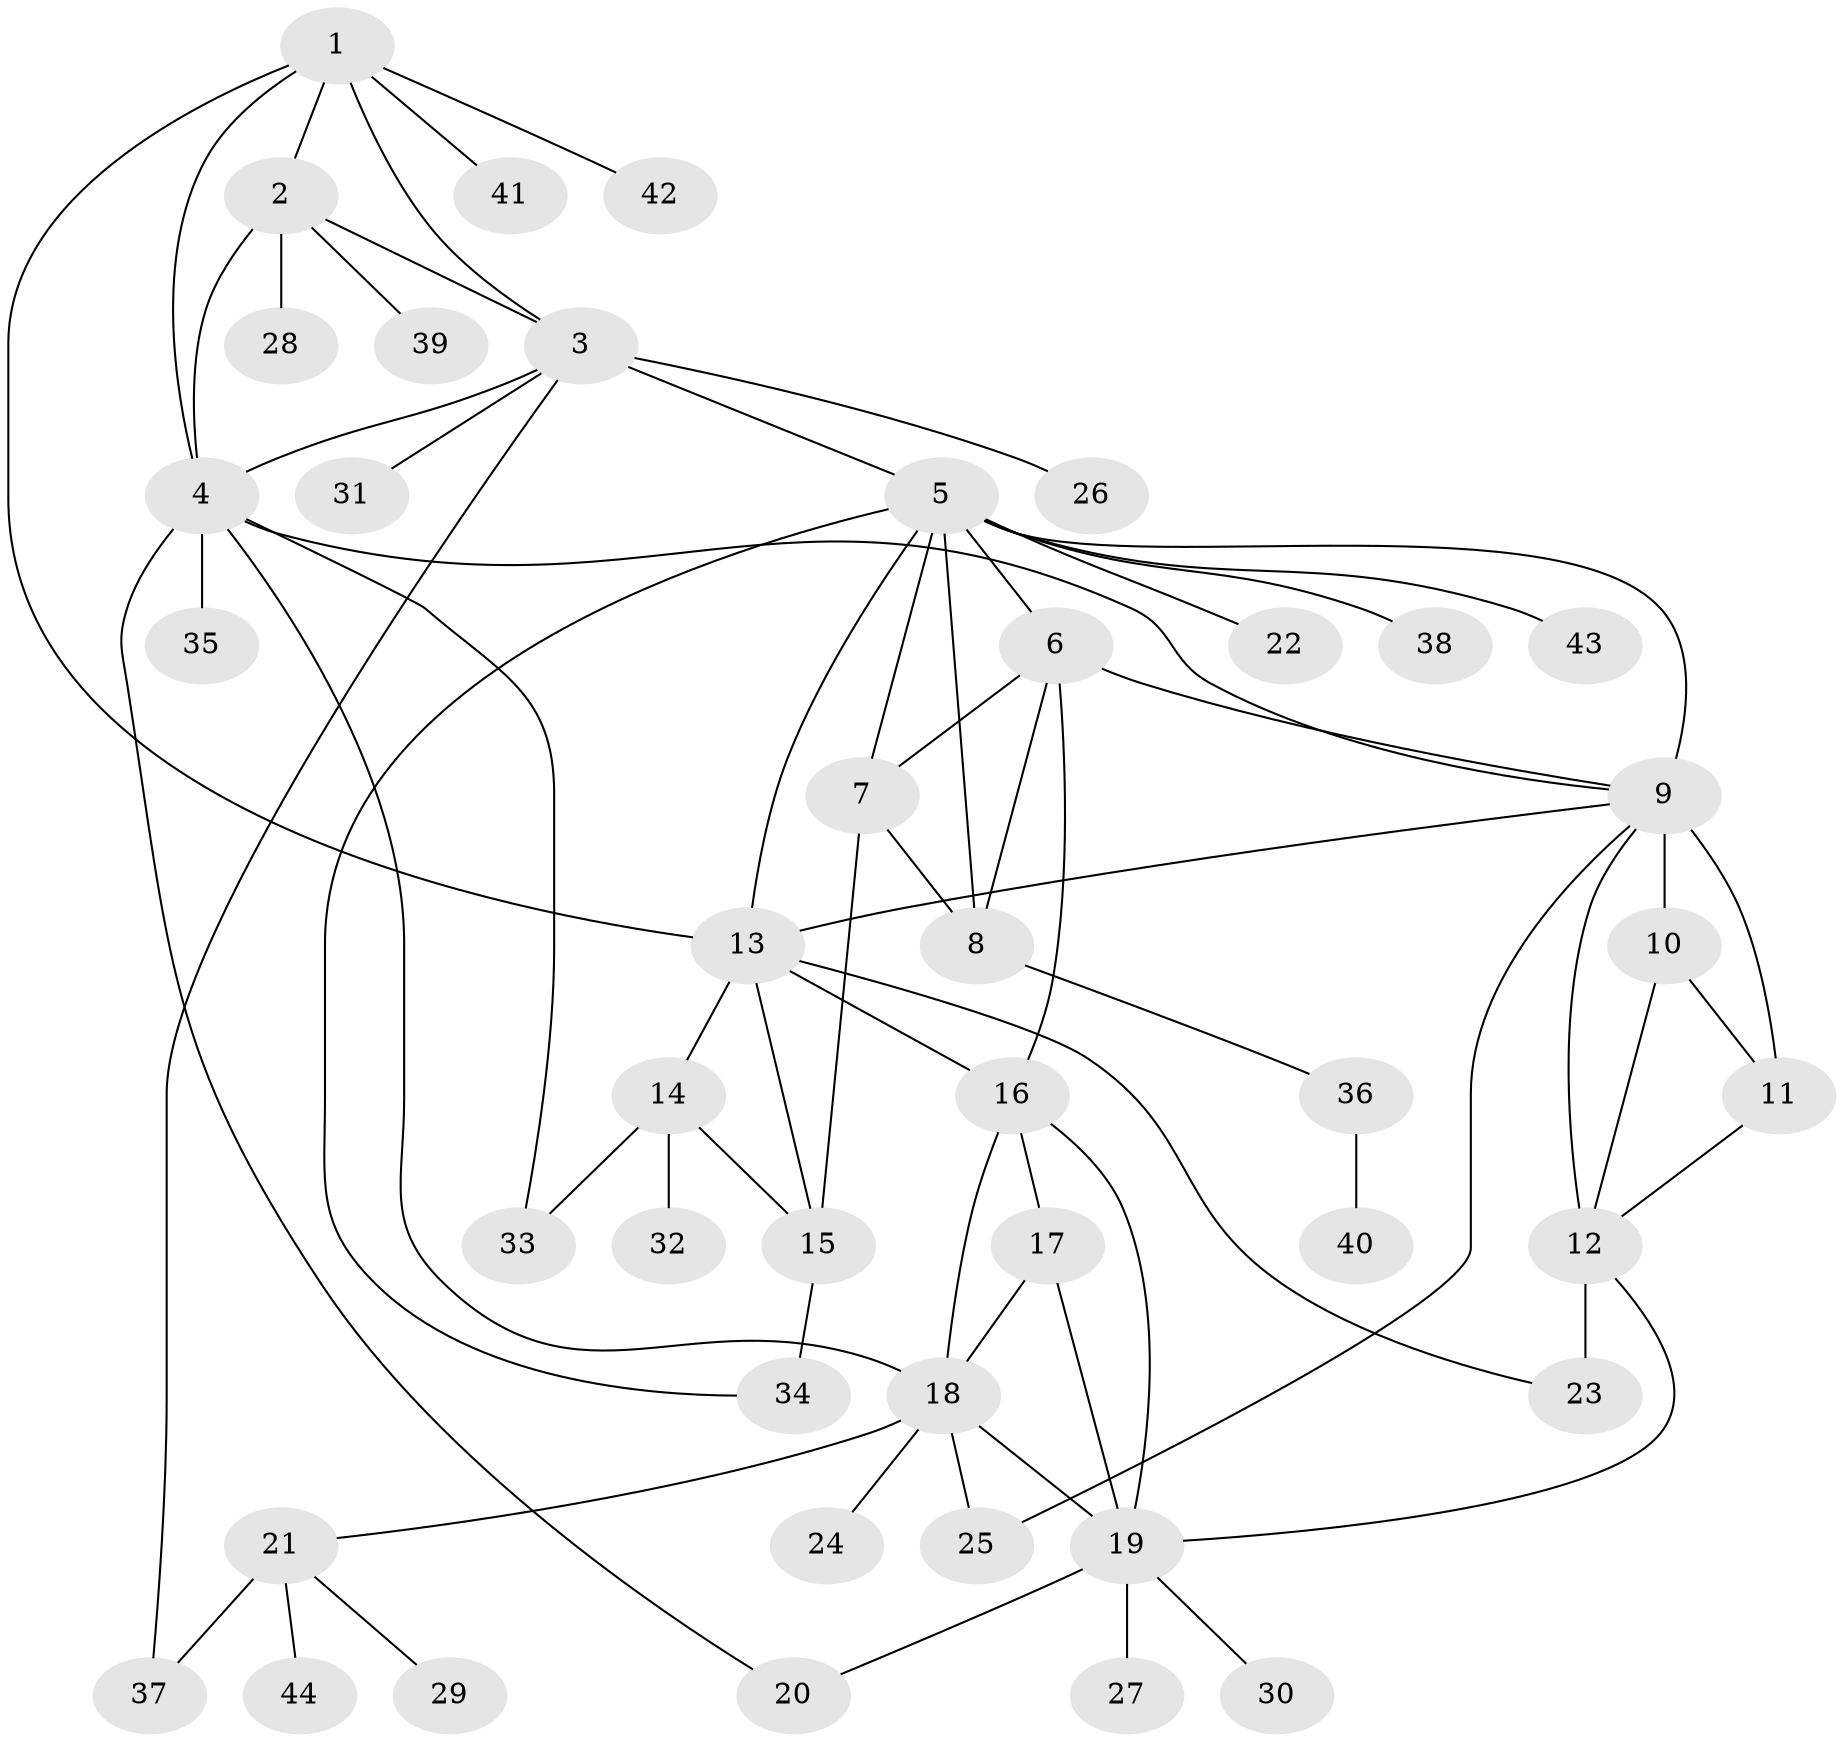 // original degree distribution, {7: 0.07954545454545454, 6: 0.022727272727272728, 10: 0.011363636363636364, 11: 0.011363636363636364, 8: 0.045454545454545456, 4: 0.03409090909090909, 3: 0.03409090909090909, 9: 0.011363636363636364, 2: 0.22727272727272727, 1: 0.5113636363636364, 5: 0.011363636363636364}
// Generated by graph-tools (version 1.1) at 2025/52/03/04/25 22:52:34]
// undirected, 44 vertices, 70 edges
graph export_dot {
  node [color=gray90,style=filled];
  1;
  2;
  3;
  4;
  5;
  6;
  7;
  8;
  9;
  10;
  11;
  12;
  13;
  14;
  15;
  16;
  17;
  18;
  19;
  20;
  21;
  22;
  23;
  24;
  25;
  26;
  27;
  28;
  29;
  30;
  31;
  32;
  33;
  34;
  35;
  36;
  37;
  38;
  39;
  40;
  41;
  42;
  43;
  44;
  1 -- 2 [weight=1.0];
  1 -- 3 [weight=1.0];
  1 -- 4 [weight=1.0];
  1 -- 13 [weight=1.0];
  1 -- 41 [weight=1.0];
  1 -- 42 [weight=1.0];
  2 -- 3 [weight=1.0];
  2 -- 4 [weight=1.0];
  2 -- 28 [weight=1.0];
  2 -- 39 [weight=1.0];
  3 -- 4 [weight=2.0];
  3 -- 5 [weight=1.0];
  3 -- 26 [weight=1.0];
  3 -- 31 [weight=1.0];
  3 -- 37 [weight=1.0];
  4 -- 9 [weight=1.0];
  4 -- 18 [weight=1.0];
  4 -- 20 [weight=1.0];
  4 -- 33 [weight=1.0];
  4 -- 35 [weight=1.0];
  5 -- 6 [weight=1.0];
  5 -- 7 [weight=1.0];
  5 -- 8 [weight=1.0];
  5 -- 9 [weight=1.0];
  5 -- 13 [weight=1.0];
  5 -- 22 [weight=1.0];
  5 -- 34 [weight=1.0];
  5 -- 38 [weight=1.0];
  5 -- 43 [weight=1.0];
  6 -- 7 [weight=1.0];
  6 -- 8 [weight=1.0];
  6 -- 9 [weight=1.0];
  6 -- 16 [weight=1.0];
  7 -- 8 [weight=4.0];
  7 -- 15 [weight=1.0];
  8 -- 36 [weight=1.0];
  9 -- 10 [weight=1.0];
  9 -- 11 [weight=4.0];
  9 -- 12 [weight=1.0];
  9 -- 13 [weight=1.0];
  9 -- 25 [weight=1.0];
  10 -- 11 [weight=1.0];
  10 -- 12 [weight=1.0];
  11 -- 12 [weight=1.0];
  12 -- 19 [weight=1.0];
  12 -- 23 [weight=3.0];
  13 -- 14 [weight=2.0];
  13 -- 15 [weight=2.0];
  13 -- 16 [weight=1.0];
  13 -- 23 [weight=1.0];
  14 -- 15 [weight=1.0];
  14 -- 32 [weight=1.0];
  14 -- 33 [weight=2.0];
  15 -- 34 [weight=3.0];
  16 -- 17 [weight=1.0];
  16 -- 18 [weight=2.0];
  16 -- 19 [weight=1.0];
  17 -- 18 [weight=1.0];
  17 -- 19 [weight=1.0];
  18 -- 19 [weight=1.0];
  18 -- 21 [weight=1.0];
  18 -- 24 [weight=1.0];
  18 -- 25 [weight=1.0];
  19 -- 20 [weight=1.0];
  19 -- 27 [weight=2.0];
  19 -- 30 [weight=1.0];
  21 -- 29 [weight=1.0];
  21 -- 37 [weight=1.0];
  21 -- 44 [weight=1.0];
  36 -- 40 [weight=1.0];
}
